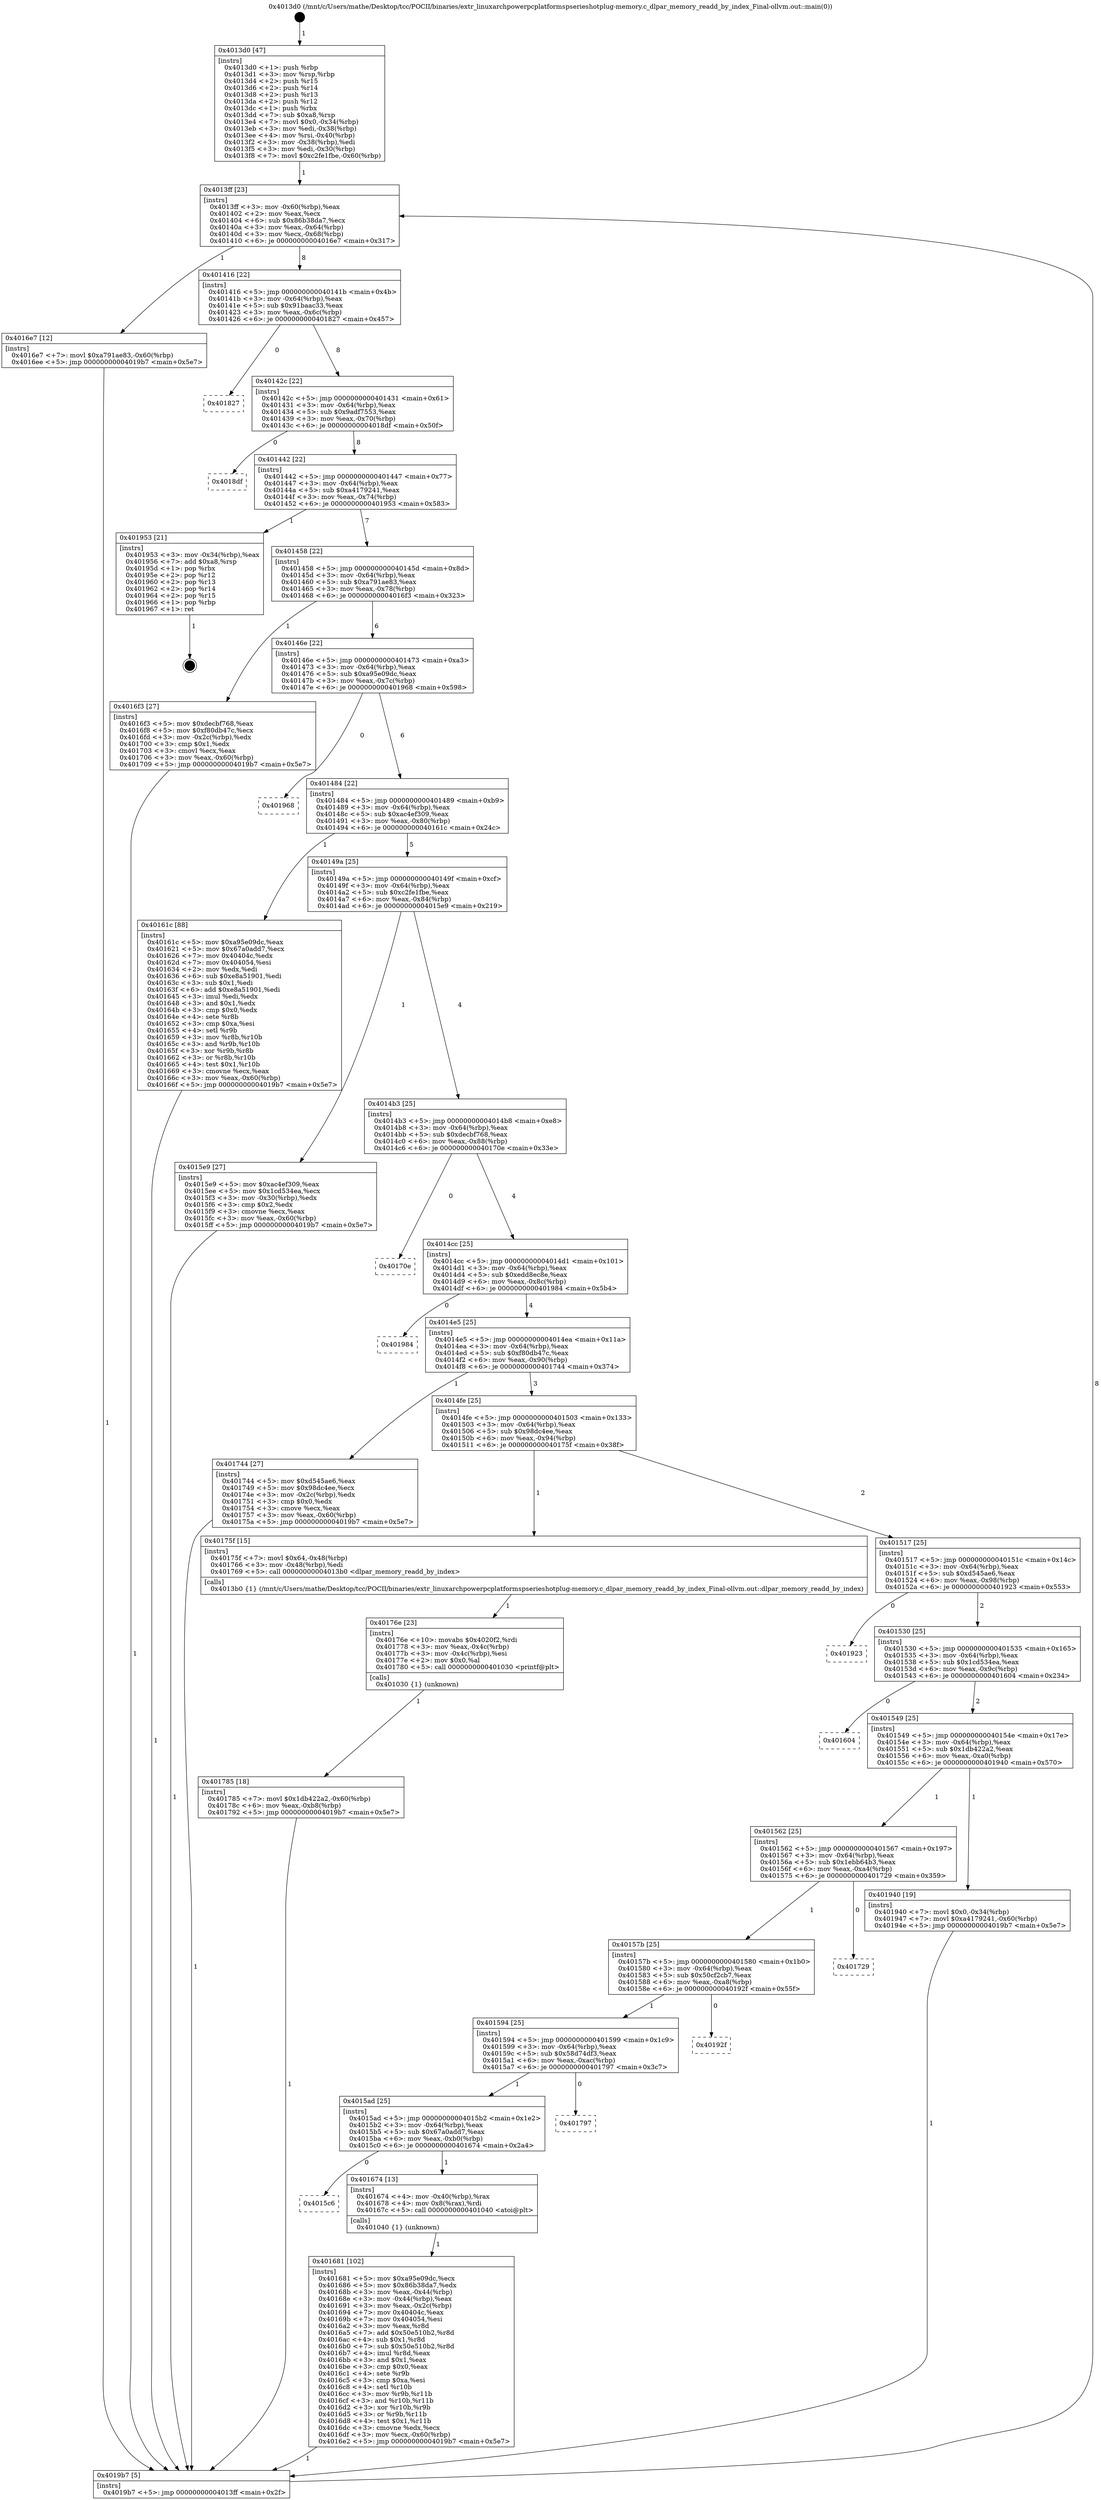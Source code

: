 digraph "0x4013d0" {
  label = "0x4013d0 (/mnt/c/Users/mathe/Desktop/tcc/POCII/binaries/extr_linuxarchpowerpcplatformspserieshotplug-memory.c_dlpar_memory_readd_by_index_Final-ollvm.out::main(0))"
  labelloc = "t"
  node[shape=record]

  Entry [label="",width=0.3,height=0.3,shape=circle,fillcolor=black,style=filled]
  "0x4013ff" [label="{
     0x4013ff [23]\l
     | [instrs]\l
     &nbsp;&nbsp;0x4013ff \<+3\>: mov -0x60(%rbp),%eax\l
     &nbsp;&nbsp;0x401402 \<+2\>: mov %eax,%ecx\l
     &nbsp;&nbsp;0x401404 \<+6\>: sub $0x86b38da7,%ecx\l
     &nbsp;&nbsp;0x40140a \<+3\>: mov %eax,-0x64(%rbp)\l
     &nbsp;&nbsp;0x40140d \<+3\>: mov %ecx,-0x68(%rbp)\l
     &nbsp;&nbsp;0x401410 \<+6\>: je 00000000004016e7 \<main+0x317\>\l
  }"]
  "0x4016e7" [label="{
     0x4016e7 [12]\l
     | [instrs]\l
     &nbsp;&nbsp;0x4016e7 \<+7\>: movl $0xa791ae83,-0x60(%rbp)\l
     &nbsp;&nbsp;0x4016ee \<+5\>: jmp 00000000004019b7 \<main+0x5e7\>\l
  }"]
  "0x401416" [label="{
     0x401416 [22]\l
     | [instrs]\l
     &nbsp;&nbsp;0x401416 \<+5\>: jmp 000000000040141b \<main+0x4b\>\l
     &nbsp;&nbsp;0x40141b \<+3\>: mov -0x64(%rbp),%eax\l
     &nbsp;&nbsp;0x40141e \<+5\>: sub $0x91baac33,%eax\l
     &nbsp;&nbsp;0x401423 \<+3\>: mov %eax,-0x6c(%rbp)\l
     &nbsp;&nbsp;0x401426 \<+6\>: je 0000000000401827 \<main+0x457\>\l
  }"]
  Exit [label="",width=0.3,height=0.3,shape=circle,fillcolor=black,style=filled,peripheries=2]
  "0x401827" [label="{
     0x401827\l
  }", style=dashed]
  "0x40142c" [label="{
     0x40142c [22]\l
     | [instrs]\l
     &nbsp;&nbsp;0x40142c \<+5\>: jmp 0000000000401431 \<main+0x61\>\l
     &nbsp;&nbsp;0x401431 \<+3\>: mov -0x64(%rbp),%eax\l
     &nbsp;&nbsp;0x401434 \<+5\>: sub $0x9adf7553,%eax\l
     &nbsp;&nbsp;0x401439 \<+3\>: mov %eax,-0x70(%rbp)\l
     &nbsp;&nbsp;0x40143c \<+6\>: je 00000000004018df \<main+0x50f\>\l
  }"]
  "0x401785" [label="{
     0x401785 [18]\l
     | [instrs]\l
     &nbsp;&nbsp;0x401785 \<+7\>: movl $0x1db422a2,-0x60(%rbp)\l
     &nbsp;&nbsp;0x40178c \<+6\>: mov %eax,-0xb8(%rbp)\l
     &nbsp;&nbsp;0x401792 \<+5\>: jmp 00000000004019b7 \<main+0x5e7\>\l
  }"]
  "0x4018df" [label="{
     0x4018df\l
  }", style=dashed]
  "0x401442" [label="{
     0x401442 [22]\l
     | [instrs]\l
     &nbsp;&nbsp;0x401442 \<+5\>: jmp 0000000000401447 \<main+0x77\>\l
     &nbsp;&nbsp;0x401447 \<+3\>: mov -0x64(%rbp),%eax\l
     &nbsp;&nbsp;0x40144a \<+5\>: sub $0xa4179241,%eax\l
     &nbsp;&nbsp;0x40144f \<+3\>: mov %eax,-0x74(%rbp)\l
     &nbsp;&nbsp;0x401452 \<+6\>: je 0000000000401953 \<main+0x583\>\l
  }"]
  "0x40176e" [label="{
     0x40176e [23]\l
     | [instrs]\l
     &nbsp;&nbsp;0x40176e \<+10\>: movabs $0x4020f2,%rdi\l
     &nbsp;&nbsp;0x401778 \<+3\>: mov %eax,-0x4c(%rbp)\l
     &nbsp;&nbsp;0x40177b \<+3\>: mov -0x4c(%rbp),%esi\l
     &nbsp;&nbsp;0x40177e \<+2\>: mov $0x0,%al\l
     &nbsp;&nbsp;0x401780 \<+5\>: call 0000000000401030 \<printf@plt\>\l
     | [calls]\l
     &nbsp;&nbsp;0x401030 \{1\} (unknown)\l
  }"]
  "0x401953" [label="{
     0x401953 [21]\l
     | [instrs]\l
     &nbsp;&nbsp;0x401953 \<+3\>: mov -0x34(%rbp),%eax\l
     &nbsp;&nbsp;0x401956 \<+7\>: add $0xa8,%rsp\l
     &nbsp;&nbsp;0x40195d \<+1\>: pop %rbx\l
     &nbsp;&nbsp;0x40195e \<+2\>: pop %r12\l
     &nbsp;&nbsp;0x401960 \<+2\>: pop %r13\l
     &nbsp;&nbsp;0x401962 \<+2\>: pop %r14\l
     &nbsp;&nbsp;0x401964 \<+2\>: pop %r15\l
     &nbsp;&nbsp;0x401966 \<+1\>: pop %rbp\l
     &nbsp;&nbsp;0x401967 \<+1\>: ret\l
  }"]
  "0x401458" [label="{
     0x401458 [22]\l
     | [instrs]\l
     &nbsp;&nbsp;0x401458 \<+5\>: jmp 000000000040145d \<main+0x8d\>\l
     &nbsp;&nbsp;0x40145d \<+3\>: mov -0x64(%rbp),%eax\l
     &nbsp;&nbsp;0x401460 \<+5\>: sub $0xa791ae83,%eax\l
     &nbsp;&nbsp;0x401465 \<+3\>: mov %eax,-0x78(%rbp)\l
     &nbsp;&nbsp;0x401468 \<+6\>: je 00000000004016f3 \<main+0x323\>\l
  }"]
  "0x401681" [label="{
     0x401681 [102]\l
     | [instrs]\l
     &nbsp;&nbsp;0x401681 \<+5\>: mov $0xa95e09dc,%ecx\l
     &nbsp;&nbsp;0x401686 \<+5\>: mov $0x86b38da7,%edx\l
     &nbsp;&nbsp;0x40168b \<+3\>: mov %eax,-0x44(%rbp)\l
     &nbsp;&nbsp;0x40168e \<+3\>: mov -0x44(%rbp),%eax\l
     &nbsp;&nbsp;0x401691 \<+3\>: mov %eax,-0x2c(%rbp)\l
     &nbsp;&nbsp;0x401694 \<+7\>: mov 0x40404c,%eax\l
     &nbsp;&nbsp;0x40169b \<+7\>: mov 0x404054,%esi\l
     &nbsp;&nbsp;0x4016a2 \<+3\>: mov %eax,%r8d\l
     &nbsp;&nbsp;0x4016a5 \<+7\>: add $0x50e510b2,%r8d\l
     &nbsp;&nbsp;0x4016ac \<+4\>: sub $0x1,%r8d\l
     &nbsp;&nbsp;0x4016b0 \<+7\>: sub $0x50e510b2,%r8d\l
     &nbsp;&nbsp;0x4016b7 \<+4\>: imul %r8d,%eax\l
     &nbsp;&nbsp;0x4016bb \<+3\>: and $0x1,%eax\l
     &nbsp;&nbsp;0x4016be \<+3\>: cmp $0x0,%eax\l
     &nbsp;&nbsp;0x4016c1 \<+4\>: sete %r9b\l
     &nbsp;&nbsp;0x4016c5 \<+3\>: cmp $0xa,%esi\l
     &nbsp;&nbsp;0x4016c8 \<+4\>: setl %r10b\l
     &nbsp;&nbsp;0x4016cc \<+3\>: mov %r9b,%r11b\l
     &nbsp;&nbsp;0x4016cf \<+3\>: and %r10b,%r11b\l
     &nbsp;&nbsp;0x4016d2 \<+3\>: xor %r10b,%r9b\l
     &nbsp;&nbsp;0x4016d5 \<+3\>: or %r9b,%r11b\l
     &nbsp;&nbsp;0x4016d8 \<+4\>: test $0x1,%r11b\l
     &nbsp;&nbsp;0x4016dc \<+3\>: cmovne %edx,%ecx\l
     &nbsp;&nbsp;0x4016df \<+3\>: mov %ecx,-0x60(%rbp)\l
     &nbsp;&nbsp;0x4016e2 \<+5\>: jmp 00000000004019b7 \<main+0x5e7\>\l
  }"]
  "0x4016f3" [label="{
     0x4016f3 [27]\l
     | [instrs]\l
     &nbsp;&nbsp;0x4016f3 \<+5\>: mov $0xdecbf768,%eax\l
     &nbsp;&nbsp;0x4016f8 \<+5\>: mov $0xf80db47c,%ecx\l
     &nbsp;&nbsp;0x4016fd \<+3\>: mov -0x2c(%rbp),%edx\l
     &nbsp;&nbsp;0x401700 \<+3\>: cmp $0x1,%edx\l
     &nbsp;&nbsp;0x401703 \<+3\>: cmovl %ecx,%eax\l
     &nbsp;&nbsp;0x401706 \<+3\>: mov %eax,-0x60(%rbp)\l
     &nbsp;&nbsp;0x401709 \<+5\>: jmp 00000000004019b7 \<main+0x5e7\>\l
  }"]
  "0x40146e" [label="{
     0x40146e [22]\l
     | [instrs]\l
     &nbsp;&nbsp;0x40146e \<+5\>: jmp 0000000000401473 \<main+0xa3\>\l
     &nbsp;&nbsp;0x401473 \<+3\>: mov -0x64(%rbp),%eax\l
     &nbsp;&nbsp;0x401476 \<+5\>: sub $0xa95e09dc,%eax\l
     &nbsp;&nbsp;0x40147b \<+3\>: mov %eax,-0x7c(%rbp)\l
     &nbsp;&nbsp;0x40147e \<+6\>: je 0000000000401968 \<main+0x598\>\l
  }"]
  "0x4015c6" [label="{
     0x4015c6\l
  }", style=dashed]
  "0x401968" [label="{
     0x401968\l
  }", style=dashed]
  "0x401484" [label="{
     0x401484 [22]\l
     | [instrs]\l
     &nbsp;&nbsp;0x401484 \<+5\>: jmp 0000000000401489 \<main+0xb9\>\l
     &nbsp;&nbsp;0x401489 \<+3\>: mov -0x64(%rbp),%eax\l
     &nbsp;&nbsp;0x40148c \<+5\>: sub $0xac4ef309,%eax\l
     &nbsp;&nbsp;0x401491 \<+3\>: mov %eax,-0x80(%rbp)\l
     &nbsp;&nbsp;0x401494 \<+6\>: je 000000000040161c \<main+0x24c\>\l
  }"]
  "0x401674" [label="{
     0x401674 [13]\l
     | [instrs]\l
     &nbsp;&nbsp;0x401674 \<+4\>: mov -0x40(%rbp),%rax\l
     &nbsp;&nbsp;0x401678 \<+4\>: mov 0x8(%rax),%rdi\l
     &nbsp;&nbsp;0x40167c \<+5\>: call 0000000000401040 \<atoi@plt\>\l
     | [calls]\l
     &nbsp;&nbsp;0x401040 \{1\} (unknown)\l
  }"]
  "0x40161c" [label="{
     0x40161c [88]\l
     | [instrs]\l
     &nbsp;&nbsp;0x40161c \<+5\>: mov $0xa95e09dc,%eax\l
     &nbsp;&nbsp;0x401621 \<+5\>: mov $0x67a0add7,%ecx\l
     &nbsp;&nbsp;0x401626 \<+7\>: mov 0x40404c,%edx\l
     &nbsp;&nbsp;0x40162d \<+7\>: mov 0x404054,%esi\l
     &nbsp;&nbsp;0x401634 \<+2\>: mov %edx,%edi\l
     &nbsp;&nbsp;0x401636 \<+6\>: sub $0xe8a51901,%edi\l
     &nbsp;&nbsp;0x40163c \<+3\>: sub $0x1,%edi\l
     &nbsp;&nbsp;0x40163f \<+6\>: add $0xe8a51901,%edi\l
     &nbsp;&nbsp;0x401645 \<+3\>: imul %edi,%edx\l
     &nbsp;&nbsp;0x401648 \<+3\>: and $0x1,%edx\l
     &nbsp;&nbsp;0x40164b \<+3\>: cmp $0x0,%edx\l
     &nbsp;&nbsp;0x40164e \<+4\>: sete %r8b\l
     &nbsp;&nbsp;0x401652 \<+3\>: cmp $0xa,%esi\l
     &nbsp;&nbsp;0x401655 \<+4\>: setl %r9b\l
     &nbsp;&nbsp;0x401659 \<+3\>: mov %r8b,%r10b\l
     &nbsp;&nbsp;0x40165c \<+3\>: and %r9b,%r10b\l
     &nbsp;&nbsp;0x40165f \<+3\>: xor %r9b,%r8b\l
     &nbsp;&nbsp;0x401662 \<+3\>: or %r8b,%r10b\l
     &nbsp;&nbsp;0x401665 \<+4\>: test $0x1,%r10b\l
     &nbsp;&nbsp;0x401669 \<+3\>: cmovne %ecx,%eax\l
     &nbsp;&nbsp;0x40166c \<+3\>: mov %eax,-0x60(%rbp)\l
     &nbsp;&nbsp;0x40166f \<+5\>: jmp 00000000004019b7 \<main+0x5e7\>\l
  }"]
  "0x40149a" [label="{
     0x40149a [25]\l
     | [instrs]\l
     &nbsp;&nbsp;0x40149a \<+5\>: jmp 000000000040149f \<main+0xcf\>\l
     &nbsp;&nbsp;0x40149f \<+3\>: mov -0x64(%rbp),%eax\l
     &nbsp;&nbsp;0x4014a2 \<+5\>: sub $0xc2fe1fbe,%eax\l
     &nbsp;&nbsp;0x4014a7 \<+6\>: mov %eax,-0x84(%rbp)\l
     &nbsp;&nbsp;0x4014ad \<+6\>: je 00000000004015e9 \<main+0x219\>\l
  }"]
  "0x4015ad" [label="{
     0x4015ad [25]\l
     | [instrs]\l
     &nbsp;&nbsp;0x4015ad \<+5\>: jmp 00000000004015b2 \<main+0x1e2\>\l
     &nbsp;&nbsp;0x4015b2 \<+3\>: mov -0x64(%rbp),%eax\l
     &nbsp;&nbsp;0x4015b5 \<+5\>: sub $0x67a0add7,%eax\l
     &nbsp;&nbsp;0x4015ba \<+6\>: mov %eax,-0xb0(%rbp)\l
     &nbsp;&nbsp;0x4015c0 \<+6\>: je 0000000000401674 \<main+0x2a4\>\l
  }"]
  "0x4015e9" [label="{
     0x4015e9 [27]\l
     | [instrs]\l
     &nbsp;&nbsp;0x4015e9 \<+5\>: mov $0xac4ef309,%eax\l
     &nbsp;&nbsp;0x4015ee \<+5\>: mov $0x1cd534ea,%ecx\l
     &nbsp;&nbsp;0x4015f3 \<+3\>: mov -0x30(%rbp),%edx\l
     &nbsp;&nbsp;0x4015f6 \<+3\>: cmp $0x2,%edx\l
     &nbsp;&nbsp;0x4015f9 \<+3\>: cmovne %ecx,%eax\l
     &nbsp;&nbsp;0x4015fc \<+3\>: mov %eax,-0x60(%rbp)\l
     &nbsp;&nbsp;0x4015ff \<+5\>: jmp 00000000004019b7 \<main+0x5e7\>\l
  }"]
  "0x4014b3" [label="{
     0x4014b3 [25]\l
     | [instrs]\l
     &nbsp;&nbsp;0x4014b3 \<+5\>: jmp 00000000004014b8 \<main+0xe8\>\l
     &nbsp;&nbsp;0x4014b8 \<+3\>: mov -0x64(%rbp),%eax\l
     &nbsp;&nbsp;0x4014bb \<+5\>: sub $0xdecbf768,%eax\l
     &nbsp;&nbsp;0x4014c0 \<+6\>: mov %eax,-0x88(%rbp)\l
     &nbsp;&nbsp;0x4014c6 \<+6\>: je 000000000040170e \<main+0x33e\>\l
  }"]
  "0x4019b7" [label="{
     0x4019b7 [5]\l
     | [instrs]\l
     &nbsp;&nbsp;0x4019b7 \<+5\>: jmp 00000000004013ff \<main+0x2f\>\l
  }"]
  "0x4013d0" [label="{
     0x4013d0 [47]\l
     | [instrs]\l
     &nbsp;&nbsp;0x4013d0 \<+1\>: push %rbp\l
     &nbsp;&nbsp;0x4013d1 \<+3\>: mov %rsp,%rbp\l
     &nbsp;&nbsp;0x4013d4 \<+2\>: push %r15\l
     &nbsp;&nbsp;0x4013d6 \<+2\>: push %r14\l
     &nbsp;&nbsp;0x4013d8 \<+2\>: push %r13\l
     &nbsp;&nbsp;0x4013da \<+2\>: push %r12\l
     &nbsp;&nbsp;0x4013dc \<+1\>: push %rbx\l
     &nbsp;&nbsp;0x4013dd \<+7\>: sub $0xa8,%rsp\l
     &nbsp;&nbsp;0x4013e4 \<+7\>: movl $0x0,-0x34(%rbp)\l
     &nbsp;&nbsp;0x4013eb \<+3\>: mov %edi,-0x38(%rbp)\l
     &nbsp;&nbsp;0x4013ee \<+4\>: mov %rsi,-0x40(%rbp)\l
     &nbsp;&nbsp;0x4013f2 \<+3\>: mov -0x38(%rbp),%edi\l
     &nbsp;&nbsp;0x4013f5 \<+3\>: mov %edi,-0x30(%rbp)\l
     &nbsp;&nbsp;0x4013f8 \<+7\>: movl $0xc2fe1fbe,-0x60(%rbp)\l
  }"]
  "0x401797" [label="{
     0x401797\l
  }", style=dashed]
  "0x40170e" [label="{
     0x40170e\l
  }", style=dashed]
  "0x4014cc" [label="{
     0x4014cc [25]\l
     | [instrs]\l
     &nbsp;&nbsp;0x4014cc \<+5\>: jmp 00000000004014d1 \<main+0x101\>\l
     &nbsp;&nbsp;0x4014d1 \<+3\>: mov -0x64(%rbp),%eax\l
     &nbsp;&nbsp;0x4014d4 \<+5\>: sub $0xedd8ec8e,%eax\l
     &nbsp;&nbsp;0x4014d9 \<+6\>: mov %eax,-0x8c(%rbp)\l
     &nbsp;&nbsp;0x4014df \<+6\>: je 0000000000401984 \<main+0x5b4\>\l
  }"]
  "0x401594" [label="{
     0x401594 [25]\l
     | [instrs]\l
     &nbsp;&nbsp;0x401594 \<+5\>: jmp 0000000000401599 \<main+0x1c9\>\l
     &nbsp;&nbsp;0x401599 \<+3\>: mov -0x64(%rbp),%eax\l
     &nbsp;&nbsp;0x40159c \<+5\>: sub $0x58d74df3,%eax\l
     &nbsp;&nbsp;0x4015a1 \<+6\>: mov %eax,-0xac(%rbp)\l
     &nbsp;&nbsp;0x4015a7 \<+6\>: je 0000000000401797 \<main+0x3c7\>\l
  }"]
  "0x401984" [label="{
     0x401984\l
  }", style=dashed]
  "0x4014e5" [label="{
     0x4014e5 [25]\l
     | [instrs]\l
     &nbsp;&nbsp;0x4014e5 \<+5\>: jmp 00000000004014ea \<main+0x11a\>\l
     &nbsp;&nbsp;0x4014ea \<+3\>: mov -0x64(%rbp),%eax\l
     &nbsp;&nbsp;0x4014ed \<+5\>: sub $0xf80db47c,%eax\l
     &nbsp;&nbsp;0x4014f2 \<+6\>: mov %eax,-0x90(%rbp)\l
     &nbsp;&nbsp;0x4014f8 \<+6\>: je 0000000000401744 \<main+0x374\>\l
  }"]
  "0x40192f" [label="{
     0x40192f\l
  }", style=dashed]
  "0x401744" [label="{
     0x401744 [27]\l
     | [instrs]\l
     &nbsp;&nbsp;0x401744 \<+5\>: mov $0xd545ae6,%eax\l
     &nbsp;&nbsp;0x401749 \<+5\>: mov $0x98dc4ee,%ecx\l
     &nbsp;&nbsp;0x40174e \<+3\>: mov -0x2c(%rbp),%edx\l
     &nbsp;&nbsp;0x401751 \<+3\>: cmp $0x0,%edx\l
     &nbsp;&nbsp;0x401754 \<+3\>: cmove %ecx,%eax\l
     &nbsp;&nbsp;0x401757 \<+3\>: mov %eax,-0x60(%rbp)\l
     &nbsp;&nbsp;0x40175a \<+5\>: jmp 00000000004019b7 \<main+0x5e7\>\l
  }"]
  "0x4014fe" [label="{
     0x4014fe [25]\l
     | [instrs]\l
     &nbsp;&nbsp;0x4014fe \<+5\>: jmp 0000000000401503 \<main+0x133\>\l
     &nbsp;&nbsp;0x401503 \<+3\>: mov -0x64(%rbp),%eax\l
     &nbsp;&nbsp;0x401506 \<+5\>: sub $0x98dc4ee,%eax\l
     &nbsp;&nbsp;0x40150b \<+6\>: mov %eax,-0x94(%rbp)\l
     &nbsp;&nbsp;0x401511 \<+6\>: je 000000000040175f \<main+0x38f\>\l
  }"]
  "0x40157b" [label="{
     0x40157b [25]\l
     | [instrs]\l
     &nbsp;&nbsp;0x40157b \<+5\>: jmp 0000000000401580 \<main+0x1b0\>\l
     &nbsp;&nbsp;0x401580 \<+3\>: mov -0x64(%rbp),%eax\l
     &nbsp;&nbsp;0x401583 \<+5\>: sub $0x50cf2cb7,%eax\l
     &nbsp;&nbsp;0x401588 \<+6\>: mov %eax,-0xa8(%rbp)\l
     &nbsp;&nbsp;0x40158e \<+6\>: je 000000000040192f \<main+0x55f\>\l
  }"]
  "0x40175f" [label="{
     0x40175f [15]\l
     | [instrs]\l
     &nbsp;&nbsp;0x40175f \<+7\>: movl $0x64,-0x48(%rbp)\l
     &nbsp;&nbsp;0x401766 \<+3\>: mov -0x48(%rbp),%edi\l
     &nbsp;&nbsp;0x401769 \<+5\>: call 00000000004013b0 \<dlpar_memory_readd_by_index\>\l
     | [calls]\l
     &nbsp;&nbsp;0x4013b0 \{1\} (/mnt/c/Users/mathe/Desktop/tcc/POCII/binaries/extr_linuxarchpowerpcplatformspserieshotplug-memory.c_dlpar_memory_readd_by_index_Final-ollvm.out::dlpar_memory_readd_by_index)\l
  }"]
  "0x401517" [label="{
     0x401517 [25]\l
     | [instrs]\l
     &nbsp;&nbsp;0x401517 \<+5\>: jmp 000000000040151c \<main+0x14c\>\l
     &nbsp;&nbsp;0x40151c \<+3\>: mov -0x64(%rbp),%eax\l
     &nbsp;&nbsp;0x40151f \<+5\>: sub $0xd545ae6,%eax\l
     &nbsp;&nbsp;0x401524 \<+6\>: mov %eax,-0x98(%rbp)\l
     &nbsp;&nbsp;0x40152a \<+6\>: je 0000000000401923 \<main+0x553\>\l
  }"]
  "0x401729" [label="{
     0x401729\l
  }", style=dashed]
  "0x401923" [label="{
     0x401923\l
  }", style=dashed]
  "0x401530" [label="{
     0x401530 [25]\l
     | [instrs]\l
     &nbsp;&nbsp;0x401530 \<+5\>: jmp 0000000000401535 \<main+0x165\>\l
     &nbsp;&nbsp;0x401535 \<+3\>: mov -0x64(%rbp),%eax\l
     &nbsp;&nbsp;0x401538 \<+5\>: sub $0x1cd534ea,%eax\l
     &nbsp;&nbsp;0x40153d \<+6\>: mov %eax,-0x9c(%rbp)\l
     &nbsp;&nbsp;0x401543 \<+6\>: je 0000000000401604 \<main+0x234\>\l
  }"]
  "0x401562" [label="{
     0x401562 [25]\l
     | [instrs]\l
     &nbsp;&nbsp;0x401562 \<+5\>: jmp 0000000000401567 \<main+0x197\>\l
     &nbsp;&nbsp;0x401567 \<+3\>: mov -0x64(%rbp),%eax\l
     &nbsp;&nbsp;0x40156a \<+5\>: sub $0x1ebb64b3,%eax\l
     &nbsp;&nbsp;0x40156f \<+6\>: mov %eax,-0xa4(%rbp)\l
     &nbsp;&nbsp;0x401575 \<+6\>: je 0000000000401729 \<main+0x359\>\l
  }"]
  "0x401604" [label="{
     0x401604\l
  }", style=dashed]
  "0x401549" [label="{
     0x401549 [25]\l
     | [instrs]\l
     &nbsp;&nbsp;0x401549 \<+5\>: jmp 000000000040154e \<main+0x17e\>\l
     &nbsp;&nbsp;0x40154e \<+3\>: mov -0x64(%rbp),%eax\l
     &nbsp;&nbsp;0x401551 \<+5\>: sub $0x1db422a2,%eax\l
     &nbsp;&nbsp;0x401556 \<+6\>: mov %eax,-0xa0(%rbp)\l
     &nbsp;&nbsp;0x40155c \<+6\>: je 0000000000401940 \<main+0x570\>\l
  }"]
  "0x401940" [label="{
     0x401940 [19]\l
     | [instrs]\l
     &nbsp;&nbsp;0x401940 \<+7\>: movl $0x0,-0x34(%rbp)\l
     &nbsp;&nbsp;0x401947 \<+7\>: movl $0xa4179241,-0x60(%rbp)\l
     &nbsp;&nbsp;0x40194e \<+5\>: jmp 00000000004019b7 \<main+0x5e7\>\l
  }"]
  Entry -> "0x4013d0" [label=" 1"]
  "0x4013ff" -> "0x4016e7" [label=" 1"]
  "0x4013ff" -> "0x401416" [label=" 8"]
  "0x401953" -> Exit [label=" 1"]
  "0x401416" -> "0x401827" [label=" 0"]
  "0x401416" -> "0x40142c" [label=" 8"]
  "0x401940" -> "0x4019b7" [label=" 1"]
  "0x40142c" -> "0x4018df" [label=" 0"]
  "0x40142c" -> "0x401442" [label=" 8"]
  "0x401785" -> "0x4019b7" [label=" 1"]
  "0x401442" -> "0x401953" [label=" 1"]
  "0x401442" -> "0x401458" [label=" 7"]
  "0x40176e" -> "0x401785" [label=" 1"]
  "0x401458" -> "0x4016f3" [label=" 1"]
  "0x401458" -> "0x40146e" [label=" 6"]
  "0x40175f" -> "0x40176e" [label=" 1"]
  "0x40146e" -> "0x401968" [label=" 0"]
  "0x40146e" -> "0x401484" [label=" 6"]
  "0x401744" -> "0x4019b7" [label=" 1"]
  "0x401484" -> "0x40161c" [label=" 1"]
  "0x401484" -> "0x40149a" [label=" 5"]
  "0x4016f3" -> "0x4019b7" [label=" 1"]
  "0x40149a" -> "0x4015e9" [label=" 1"]
  "0x40149a" -> "0x4014b3" [label=" 4"]
  "0x4015e9" -> "0x4019b7" [label=" 1"]
  "0x4013d0" -> "0x4013ff" [label=" 1"]
  "0x4019b7" -> "0x4013ff" [label=" 8"]
  "0x40161c" -> "0x4019b7" [label=" 1"]
  "0x401681" -> "0x4019b7" [label=" 1"]
  "0x4014b3" -> "0x40170e" [label=" 0"]
  "0x4014b3" -> "0x4014cc" [label=" 4"]
  "0x401674" -> "0x401681" [label=" 1"]
  "0x4014cc" -> "0x401984" [label=" 0"]
  "0x4014cc" -> "0x4014e5" [label=" 4"]
  "0x4015ad" -> "0x401674" [label=" 1"]
  "0x4014e5" -> "0x401744" [label=" 1"]
  "0x4014e5" -> "0x4014fe" [label=" 3"]
  "0x4016e7" -> "0x4019b7" [label=" 1"]
  "0x4014fe" -> "0x40175f" [label=" 1"]
  "0x4014fe" -> "0x401517" [label=" 2"]
  "0x401594" -> "0x401797" [label=" 0"]
  "0x401517" -> "0x401923" [label=" 0"]
  "0x401517" -> "0x401530" [label=" 2"]
  "0x4015ad" -> "0x4015c6" [label=" 0"]
  "0x401530" -> "0x401604" [label=" 0"]
  "0x401530" -> "0x401549" [label=" 2"]
  "0x40157b" -> "0x40192f" [label=" 0"]
  "0x401549" -> "0x401940" [label=" 1"]
  "0x401549" -> "0x401562" [label=" 1"]
  "0x40157b" -> "0x401594" [label=" 1"]
  "0x401562" -> "0x401729" [label=" 0"]
  "0x401562" -> "0x40157b" [label=" 1"]
  "0x401594" -> "0x4015ad" [label=" 1"]
}
